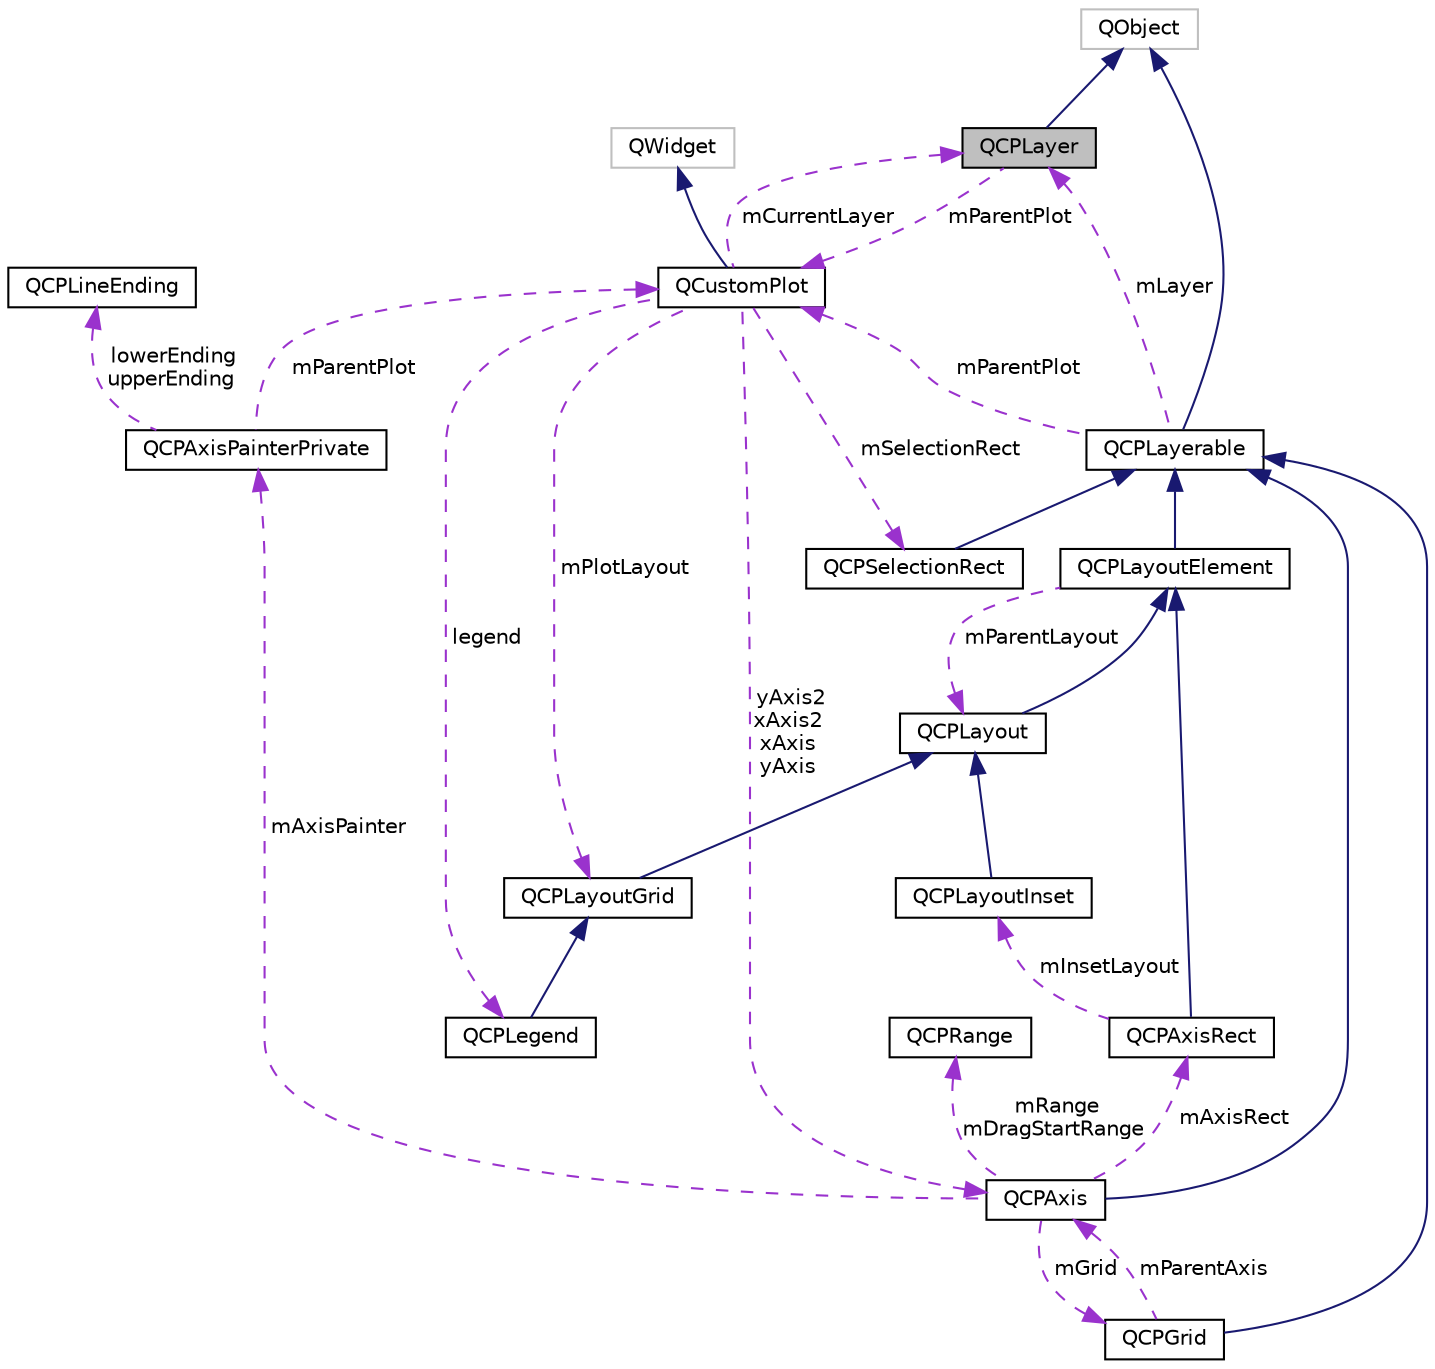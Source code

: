 digraph "QCPLayer"
{
  edge [fontname="Helvetica",fontsize="10",labelfontname="Helvetica",labelfontsize="10"];
  node [fontname="Helvetica",fontsize="10",shape=record];
  Node2 [label="QCPLayer",height=0.2,width=0.4,color="black", fillcolor="grey75", style="filled", fontcolor="black"];
  Node3 -> Node2 [dir="back",color="midnightblue",fontsize="10",style="solid"];
  Node3 [label="QObject",height=0.2,width=0.4,color="grey75", fillcolor="white", style="filled"];
  Node4 -> Node2 [dir="back",color="darkorchid3",fontsize="10",style="dashed",label=" mParentPlot" ];
  Node4 [label="QCustomPlot",height=0.2,width=0.4,color="black", fillcolor="white", style="filled",URL="$classQCustomPlot.html",tooltip="The central class of the library. This is the QWidget which displays the plot and interacts with the ..."];
  Node5 -> Node4 [dir="back",color="midnightblue",fontsize="10",style="solid"];
  Node5 [label="QWidget",height=0.2,width=0.4,color="grey75", fillcolor="white", style="filled"];
  Node2 -> Node4 [dir="back",color="darkorchid3",fontsize="10",style="dashed",label=" mCurrentLayer" ];
  Node6 -> Node4 [dir="back",color="darkorchid3",fontsize="10",style="dashed",label=" mPlotLayout" ];
  Node6 [label="QCPLayoutGrid",height=0.2,width=0.4,color="black", fillcolor="white", style="filled",URL="$classQCPLayoutGrid.html",tooltip="A layout that arranges child elements in a grid. "];
  Node7 -> Node6 [dir="back",color="midnightblue",fontsize="10",style="solid"];
  Node7 [label="QCPLayout",height=0.2,width=0.4,color="black", fillcolor="white", style="filled",URL="$classQCPLayout.html",tooltip="The abstract base class for layouts. "];
  Node8 -> Node7 [dir="back",color="midnightblue",fontsize="10",style="solid"];
  Node8 [label="QCPLayoutElement",height=0.2,width=0.4,color="black", fillcolor="white", style="filled",URL="$classQCPLayoutElement.html",tooltip="The abstract base class for all objects that form the layout system. "];
  Node9 -> Node8 [dir="back",color="midnightblue",fontsize="10",style="solid"];
  Node9 [label="QCPLayerable",height=0.2,width=0.4,color="black", fillcolor="white", style="filled",URL="$classQCPLayerable.html",tooltip="Base class for all drawable objects. "];
  Node3 -> Node9 [dir="back",color="midnightblue",fontsize="10",style="solid"];
  Node2 -> Node9 [dir="back",color="darkorchid3",fontsize="10",style="dashed",label=" mLayer" ];
  Node4 -> Node9 [dir="back",color="darkorchid3",fontsize="10",style="dashed",label=" mParentPlot" ];
  Node7 -> Node8 [dir="back",color="darkorchid3",fontsize="10",style="dashed",label=" mParentLayout" ];
  Node10 -> Node4 [dir="back",color="darkorchid3",fontsize="10",style="dashed",label=" mSelectionRect" ];
  Node10 [label="QCPSelectionRect",height=0.2,width=0.4,color="black", fillcolor="white", style="filled",URL="$classQCPSelectionRect.html",tooltip="Provides rect/rubber-band data selection and range zoom interaction. "];
  Node9 -> Node10 [dir="back",color="midnightblue",fontsize="10",style="solid"];
  Node11 -> Node4 [dir="back",color="darkorchid3",fontsize="10",style="dashed",label=" yAxis2\nxAxis2\nxAxis\nyAxis" ];
  Node11 [label="QCPAxis",height=0.2,width=0.4,color="black", fillcolor="white", style="filled",URL="$classQCPAxis.html",tooltip="Manages a single axis inside a QCustomPlot. "];
  Node9 -> Node11 [dir="back",color="midnightblue",fontsize="10",style="solid"];
  Node12 -> Node11 [dir="back",color="darkorchid3",fontsize="10",style="dashed",label=" mRange\nmDragStartRange" ];
  Node12 [label="QCPRange",height=0.2,width=0.4,color="black", fillcolor="white", style="filled",URL="$classQCPRange.html",tooltip="Represents the range an axis is encompassing. "];
  Node13 -> Node11 [dir="back",color="darkorchid3",fontsize="10",style="dashed",label=" mAxisPainter" ];
  Node13 [label="QCPAxisPainterPrivate",height=0.2,width=0.4,color="black", fillcolor="white", style="filled",URL="$classQCPAxisPainterPrivate.html"];
  Node14 -> Node13 [dir="back",color="darkorchid3",fontsize="10",style="dashed",label=" lowerEnding\nupperEnding" ];
  Node14 [label="QCPLineEnding",height=0.2,width=0.4,color="black", fillcolor="white", style="filled",URL="$classQCPLineEnding.html",tooltip="Handles the different ending decorations for line-like items. "];
  Node4 -> Node13 [dir="back",color="darkorchid3",fontsize="10",style="dashed",label=" mParentPlot" ];
  Node15 -> Node11 [dir="back",color="darkorchid3",fontsize="10",style="dashed",label=" mGrid" ];
  Node15 [label="QCPGrid",height=0.2,width=0.4,color="black", fillcolor="white", style="filled",URL="$classQCPGrid.html",tooltip="Responsible for drawing the grid of a QCPAxis. "];
  Node9 -> Node15 [dir="back",color="midnightblue",fontsize="10",style="solid"];
  Node11 -> Node15 [dir="back",color="darkorchid3",fontsize="10",style="dashed",label=" mParentAxis" ];
  Node16 -> Node11 [dir="back",color="darkorchid3",fontsize="10",style="dashed",label=" mAxisRect" ];
  Node16 [label="QCPAxisRect",height=0.2,width=0.4,color="black", fillcolor="white", style="filled",URL="$classQCPAxisRect.html",tooltip="Holds multiple axes and arranges them in a rectangular shape. "];
  Node8 -> Node16 [dir="back",color="midnightblue",fontsize="10",style="solid"];
  Node17 -> Node16 [dir="back",color="darkorchid3",fontsize="10",style="dashed",label=" mInsetLayout" ];
  Node17 [label="QCPLayoutInset",height=0.2,width=0.4,color="black", fillcolor="white", style="filled",URL="$classQCPLayoutInset.html",tooltip="A layout that places child elements aligned to the border or arbitrarily positioned. "];
  Node7 -> Node17 [dir="back",color="midnightblue",fontsize="10",style="solid"];
  Node18 -> Node4 [dir="back",color="darkorchid3",fontsize="10",style="dashed",label=" legend" ];
  Node18 [label="QCPLegend",height=0.2,width=0.4,color="black", fillcolor="white", style="filled",URL="$classQCPLegend.html",tooltip="Manages a legend inside a QCustomPlot. "];
  Node6 -> Node18 [dir="back",color="midnightblue",fontsize="10",style="solid"];
}

